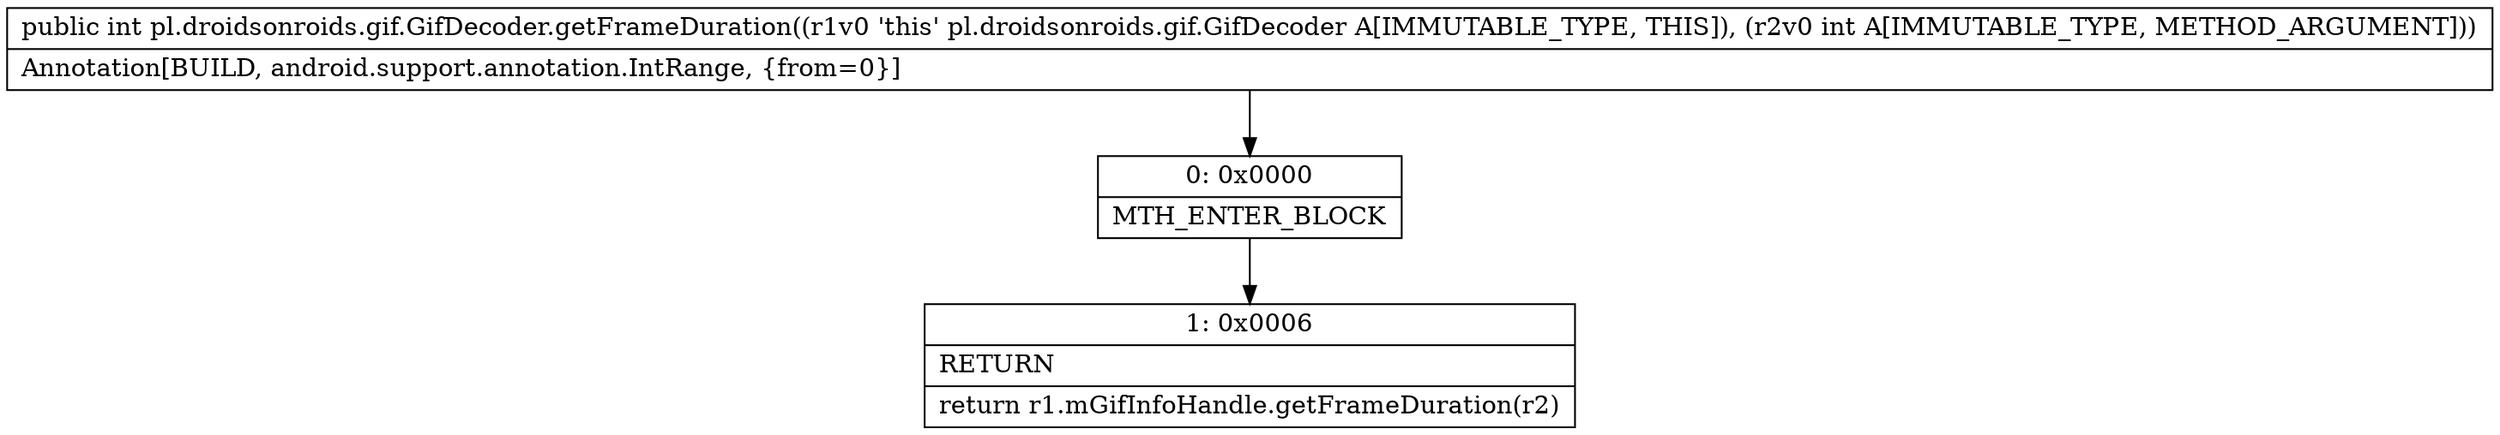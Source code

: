 digraph "CFG forpl.droidsonroids.gif.GifDecoder.getFrameDuration(I)I" {
Node_0 [shape=record,label="{0\:\ 0x0000|MTH_ENTER_BLOCK\l}"];
Node_1 [shape=record,label="{1\:\ 0x0006|RETURN\l|return r1.mGifInfoHandle.getFrameDuration(r2)\l}"];
MethodNode[shape=record,label="{public int pl.droidsonroids.gif.GifDecoder.getFrameDuration((r1v0 'this' pl.droidsonroids.gif.GifDecoder A[IMMUTABLE_TYPE, THIS]), (r2v0 int A[IMMUTABLE_TYPE, METHOD_ARGUMENT]))  | Annotation[BUILD, android.support.annotation.IntRange, \{from=0\}]\l}"];
MethodNode -> Node_0;
Node_0 -> Node_1;
}

